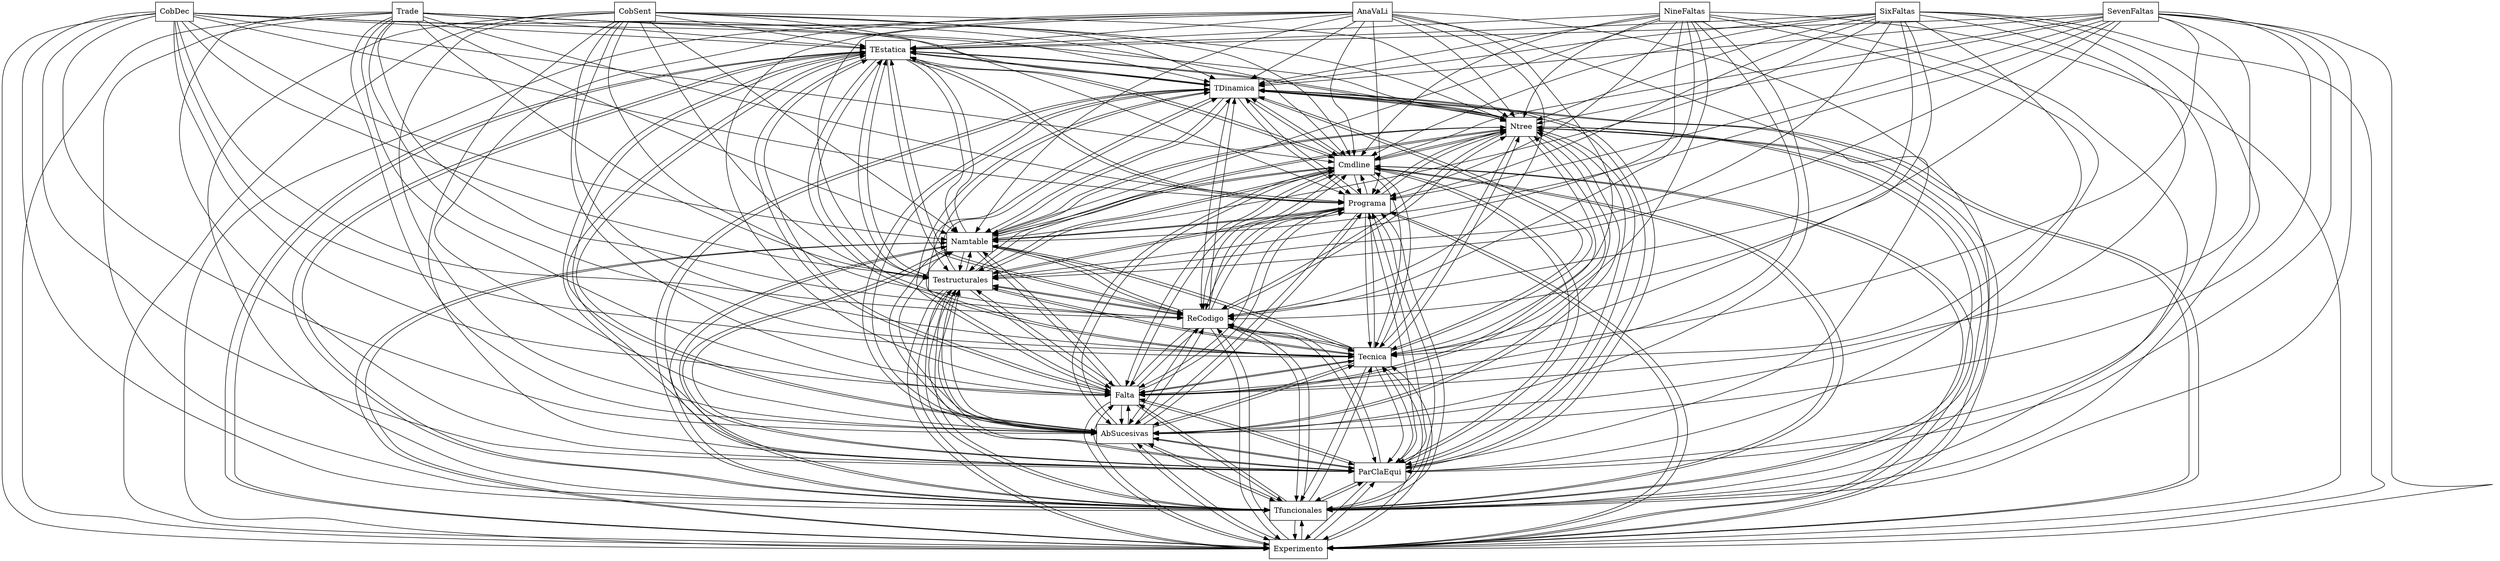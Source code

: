 digraph{
graph [rankdir=TB];
node [shape=box];
edge [arrowhead=normal];
0[label="TEstatica",]
1[label="CobDec",]
2[label="TDinamica",]
3[label="Experimento",]
4[label="Trade",]
5[label="Tfuncionales",]
6[label="SixFaltas",]
7[label="ParClaEqui",]
8[label="AbSucesivas",]
9[label="NineFaltas",]
10[label="Falta",]
11[label="Tecnica",]
12[label="SevenFaltas",]
13[label="AnaVaLi",]
14[label="ReCodigo",]
15[label="CobSent",]
16[label="Testructurales",]
17[label="Namtable",]
18[label="Programa",]
19[label="Cmdline",]
20[label="Ntree",]
0->2[label="",]
0->3[label="",]
0->5[label="",]
0->7[label="",]
0->8[label="",]
0->10[label="",]
0->11[label="",]
0->14[label="",]
0->16[label="",]
0->17[label="",]
0->18[label="",]
0->19[label="",]
0->20[label="",]
1->0[label="",]
1->2[label="",]
1->3[label="",]
1->5[label="",]
1->7[label="",]
1->8[label="",]
1->10[label="",]
1->11[label="",]
1->14[label="",]
1->16[label="",]
1->17[label="",]
1->18[label="",]
1->19[label="",]
1->20[label="",]
2->0[label="",]
2->3[label="",]
2->5[label="",]
2->7[label="",]
2->8[label="",]
2->10[label="",]
2->11[label="",]
2->14[label="",]
2->16[label="",]
2->17[label="",]
2->18[label="",]
2->19[label="",]
2->20[label="",]
3->0[label="",]
3->2[label="",]
3->5[label="",]
3->7[label="",]
3->8[label="",]
3->10[label="",]
3->11[label="",]
3->14[label="",]
3->16[label="",]
3->17[label="",]
3->18[label="",]
3->19[label="",]
3->20[label="",]
4->0[label="",]
4->2[label="",]
4->3[label="",]
4->5[label="",]
4->7[label="",]
4->8[label="",]
4->10[label="",]
4->11[label="",]
4->14[label="",]
4->16[label="",]
4->17[label="",]
4->18[label="",]
4->19[label="",]
4->20[label="",]
5->0[label="",]
5->2[label="",]
5->3[label="",]
5->7[label="",]
5->8[label="",]
5->10[label="",]
5->11[label="",]
5->14[label="",]
5->16[label="",]
5->17[label="",]
5->18[label="",]
5->19[label="",]
5->20[label="",]
6->0[label="",]
6->2[label="",]
6->3[label="",]
6->5[label="",]
6->7[label="",]
6->8[label="",]
6->10[label="",]
6->11[label="",]
6->14[label="",]
6->16[label="",]
6->17[label="",]
6->18[label="",]
6->19[label="",]
6->20[label="",]
7->0[label="",]
7->2[label="",]
7->3[label="",]
7->5[label="",]
7->8[label="",]
7->10[label="",]
7->11[label="",]
7->14[label="",]
7->16[label="",]
7->17[label="",]
7->18[label="",]
7->19[label="",]
7->20[label="",]
8->0[label="",]
8->2[label="",]
8->3[label="",]
8->5[label="",]
8->7[label="",]
8->10[label="",]
8->11[label="",]
8->14[label="",]
8->16[label="",]
8->17[label="",]
8->18[label="",]
8->19[label="",]
8->20[label="",]
9->0[label="",]
9->2[label="",]
9->3[label="",]
9->5[label="",]
9->7[label="",]
9->8[label="",]
9->10[label="",]
9->11[label="",]
9->14[label="",]
9->16[label="",]
9->17[label="",]
9->18[label="",]
9->19[label="",]
9->20[label="",]
10->0[label="",]
10->2[label="",]
10->3[label="",]
10->5[label="",]
10->7[label="",]
10->8[label="",]
10->11[label="",]
10->14[label="",]
10->16[label="",]
10->17[label="",]
10->18[label="",]
10->19[label="",]
10->20[label="",]
11->0[label="",]
11->2[label="",]
11->3[label="",]
11->5[label="",]
11->7[label="",]
11->8[label="",]
11->10[label="",]
11->14[label="",]
11->16[label="",]
11->17[label="",]
11->18[label="",]
11->19[label="",]
11->20[label="",]
12->0[label="",]
12->2[label="",]
12->3[label="",]
12->5[label="",]
12->7[label="",]
12->8[label="",]
12->10[label="",]
12->11[label="",]
12->14[label="",]
12->16[label="",]
12->17[label="",]
12->18[label="",]
12->19[label="",]
12->20[label="",]
13->0[label="",]
13->2[label="",]
13->3[label="",]
13->5[label="",]
13->7[label="",]
13->8[label="",]
13->10[label="",]
13->11[label="",]
13->14[label="",]
13->16[label="",]
13->17[label="",]
13->18[label="",]
13->19[label="",]
13->20[label="",]
14->0[label="",]
14->2[label="",]
14->3[label="",]
14->5[label="",]
14->7[label="",]
14->8[label="",]
14->10[label="",]
14->11[label="",]
14->16[label="",]
14->17[label="",]
14->18[label="",]
14->19[label="",]
14->20[label="",]
15->0[label="",]
15->2[label="",]
15->3[label="",]
15->5[label="",]
15->7[label="",]
15->8[label="",]
15->10[label="",]
15->11[label="",]
15->14[label="",]
15->16[label="",]
15->17[label="",]
15->18[label="",]
15->19[label="",]
15->20[label="",]
16->0[label="",]
16->2[label="",]
16->3[label="",]
16->5[label="",]
16->7[label="",]
16->8[label="",]
16->10[label="",]
16->11[label="",]
16->14[label="",]
16->17[label="",]
16->18[label="",]
16->19[label="",]
16->20[label="",]
17->0[label="",]
17->2[label="",]
17->3[label="",]
17->5[label="",]
17->7[label="",]
17->8[label="",]
17->10[label="",]
17->11[label="",]
17->14[label="",]
17->16[label="",]
17->18[label="",]
17->19[label="",]
17->20[label="",]
18->0[label="",]
18->2[label="",]
18->3[label="",]
18->5[label="",]
18->7[label="",]
18->8[label="",]
18->10[label="",]
18->11[label="",]
18->14[label="",]
18->16[label="",]
18->17[label="",]
18->19[label="",]
18->20[label="",]
19->0[label="",]
19->2[label="",]
19->3[label="",]
19->5[label="",]
19->7[label="",]
19->8[label="",]
19->10[label="",]
19->11[label="",]
19->14[label="",]
19->16[label="",]
19->17[label="",]
19->18[label="",]
19->20[label="",]
20->0[label="",]
20->2[label="",]
20->3[label="",]
20->5[label="",]
20->7[label="",]
20->8[label="",]
20->10[label="",]
20->11[label="",]
20->14[label="",]
20->16[label="",]
20->17[label="",]
20->18[label="",]
20->19[label="",]
}
